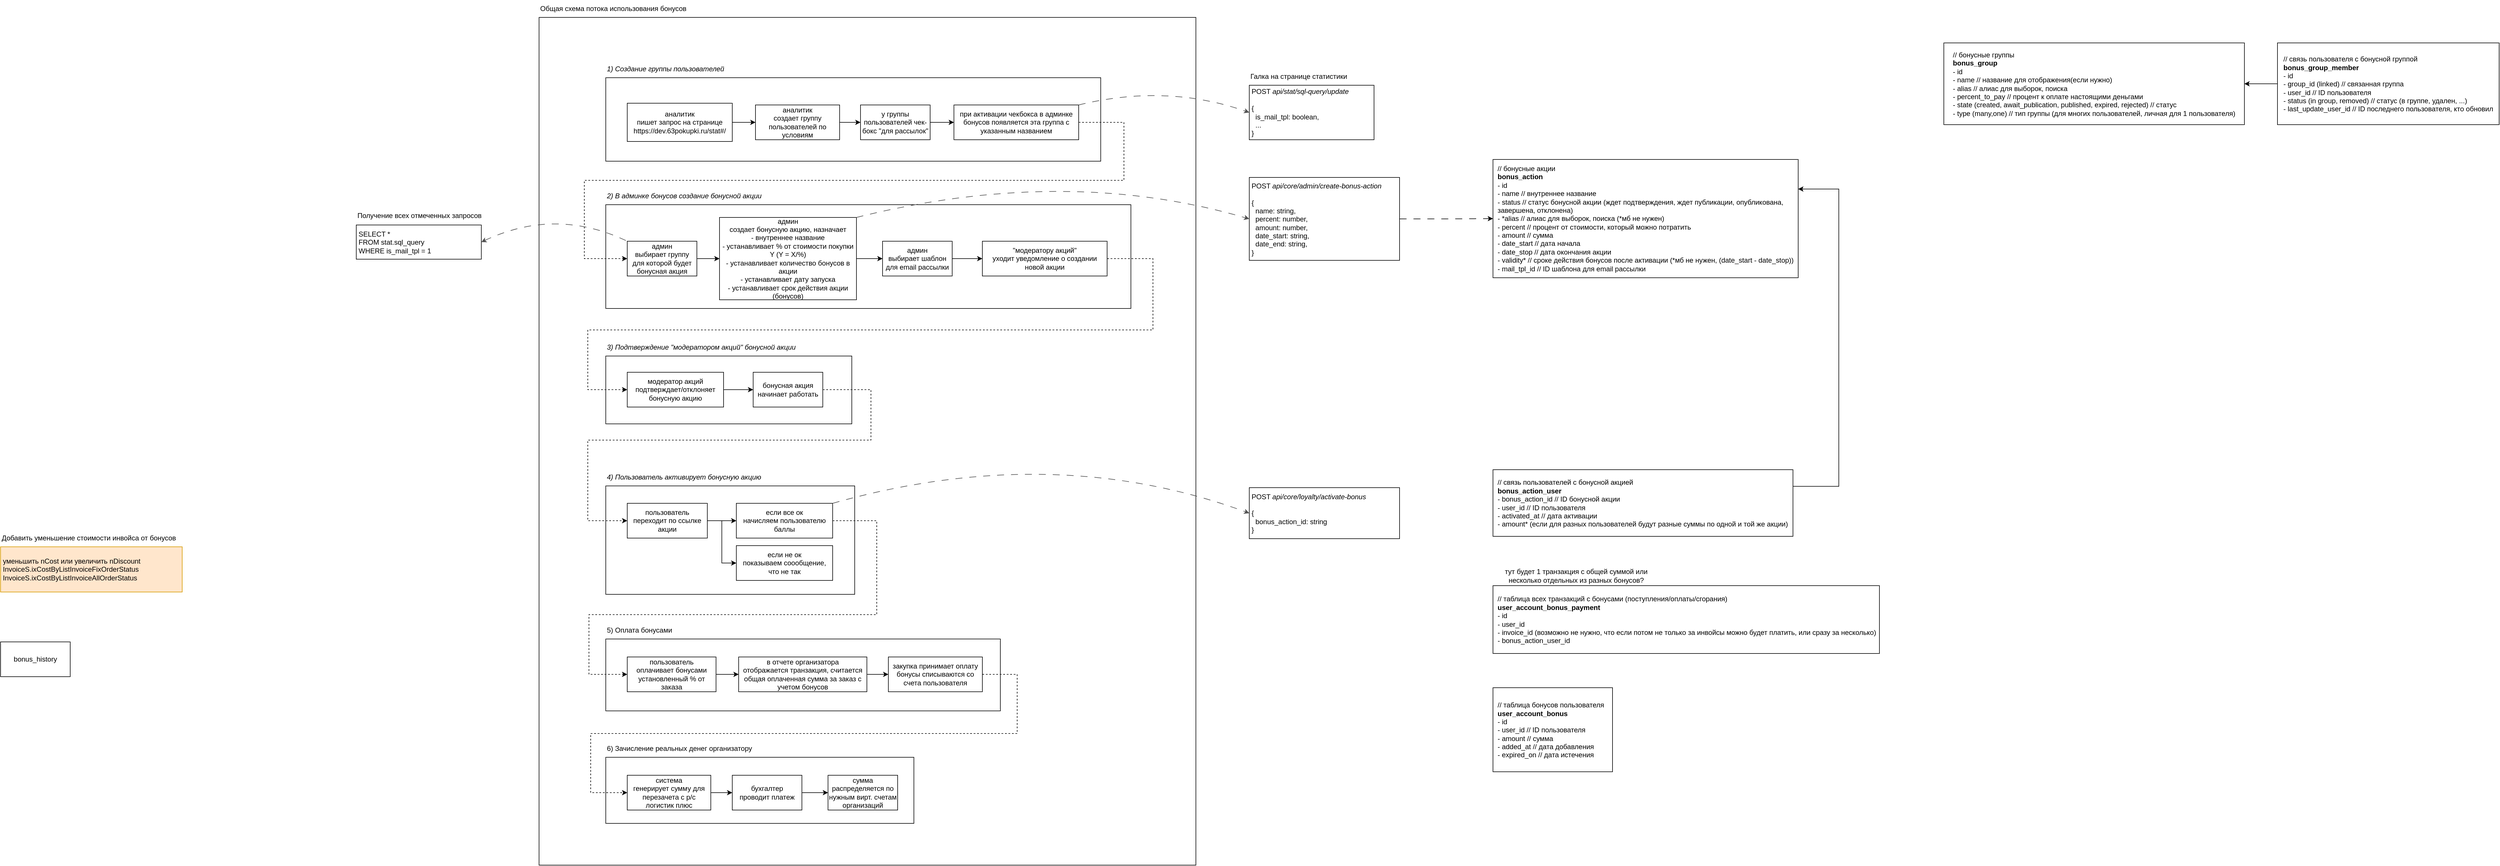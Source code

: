 <mxfile version="22.1.1" type="github">
  <diagram name="Страница — 1" id="X_pbbqrgJV0iN55l-i-a">
    <mxGraphModel dx="2847" dy="1083" grid="0" gridSize="10" guides="1" tooltips="1" connect="1" arrows="1" fold="1" page="0" pageScale="1" pageWidth="827" pageHeight="1169" math="0" shadow="0">
      <root>
        <mxCell id="0" />
        <mxCell id="1" parent="0" />
        <mxCell id="SRhxIpcrjBoFyI4u7-Of-20" value="" style="rounded=0;whiteSpace=wrap;html=1;" parent="1" vertex="1">
          <mxGeometry x="-424" y="-220" width="1132" height="1462" as="geometry" />
        </mxCell>
        <mxCell id="xc6Mat9f2Ct-LNurmztS-1" value="&lt;div style=&quot;text-align: left;&quot;&gt;&lt;span style=&quot;background-color: initial;&quot;&gt;// бонусные группы&lt;br&gt;&lt;b&gt;bonus_group&lt;/b&gt;&lt;/span&gt;&lt;/div&gt;&lt;div style=&quot;text-align: left;&quot;&gt;&lt;span style=&quot;background-color: initial;&quot;&gt;- id&lt;/span&gt;&lt;/div&gt;&lt;div style=&quot;text-align: left;&quot;&gt;- name // название для отображения(если нужно)&lt;br&gt;- alias // алиас для выборок, поиска&lt;br&gt;- percent_to_pay // процент к оплате настоящими деньгами&lt;br&gt;- state (created, await_&lt;span style=&quot;background-color: initial;&quot;&gt;publication,&amp;nbsp;&lt;/span&gt;&lt;span style=&quot;background-color: initial;&quot;&gt;published, expired, rejected&lt;/span&gt;&lt;span style=&quot;background-color: initial;&quot;&gt;) // статус&lt;/span&gt;&lt;/div&gt;&lt;div style=&quot;text-align: left;&quot;&gt;&lt;span style=&quot;background-color: initial;&quot;&gt;- type (many,one) // тип группы (для многих пользователей, личная для 1 пользователя)&lt;br&gt;&lt;/span&gt;&lt;/div&gt;" style="rounded=0;whiteSpace=wrap;html=1;" parent="1" vertex="1">
          <mxGeometry x="1997" y="-176" width="518" height="141" as="geometry" />
        </mxCell>
        <mxCell id="xc6Mat9f2Ct-LNurmztS-4" style="edgeStyle=orthogonalEdgeStyle;rounded=0;orthogonalLoop=1;jettySize=auto;html=1;exitX=0;exitY=0.5;exitDx=0;exitDy=0;entryX=1;entryY=0.5;entryDx=0;entryDy=0;" parent="1" source="xc6Mat9f2Ct-LNurmztS-3" target="xc6Mat9f2Ct-LNurmztS-1" edge="1">
          <mxGeometry relative="1" as="geometry" />
        </mxCell>
        <mxCell id="xc6Mat9f2Ct-LNurmztS-3" value="&lt;div style=&quot;text-align: left;&quot;&gt;// связь пользователя с бонусной группой&lt;br&gt;&lt;b&gt;bonus_group_member&lt;/b&gt;&lt;/div&gt;&lt;div style=&quot;text-align: left;&quot;&gt;- id&lt;/div&gt;&lt;div style=&quot;text-align: left;&quot;&gt;- group_id (linked) // связанная группа&lt;br&gt;- user_id // ID пользователя&lt;br&gt;- status (in group, removed) // статус (в группе, удален, ...)&lt;br&gt;- last_update_user_id // ID последнего пользователя, кто обновил&lt;/div&gt;" style="rounded=0;whiteSpace=wrap;html=1;" parent="1" vertex="1">
          <mxGeometry x="2572" y="-176" width="382" height="141" as="geometry" />
        </mxCell>
        <mxCell id="xc6Mat9f2Ct-LNurmztS-6" value="&lt;div style=&quot;&quot;&gt;// таблица бонусов пользователя&lt;br&gt;&lt;b&gt;user_account_bonus&lt;/b&gt;&lt;/div&gt;&lt;div style=&quot;&quot;&gt;- id&lt;/div&gt;&lt;div style=&quot;&quot;&gt;- user_id // ID пользователя&lt;br&gt;- amount // сумма&lt;br&gt;- added_at // дата добавления&lt;br&gt;- expired_on // дата истечения&lt;/div&gt;" style="rounded=0;whiteSpace=wrap;html=1;align=left;spacingLeft=6;" parent="1" vertex="1">
          <mxGeometry x="1220" y="936" width="206" height="145" as="geometry" />
        </mxCell>
        <mxCell id="xc6Mat9f2Ct-LNurmztS-7" value="bonus_history" style="rounded=0;whiteSpace=wrap;html=1;" parent="1" vertex="1">
          <mxGeometry x="-1352" y="857" width="120" height="60" as="geometry" />
        </mxCell>
        <mxCell id="KoCSp43wU_QVSIyziLk_-1" value="" style="rounded=0;whiteSpace=wrap;html=1;" parent="1" vertex="1">
          <mxGeometry x="-309" y="-116" width="853" height="144" as="geometry" />
        </mxCell>
        <mxCell id="KoCSp43wU_QVSIyziLk_-2" value="1) Создание группы пользователей" style="text;html=1;strokeColor=none;fillColor=none;align=left;verticalAlign=middle;whiteSpace=wrap;rounded=0;fontStyle=2" parent="1" vertex="1">
          <mxGeometry x="-309" y="-146" width="223" height="30" as="geometry" />
        </mxCell>
        <mxCell id="KoCSp43wU_QVSIyziLk_-5" style="edgeStyle=orthogonalEdgeStyle;rounded=0;orthogonalLoop=1;jettySize=auto;html=1;entryX=0;entryY=0.5;entryDx=0;entryDy=0;" parent="1" source="KoCSp43wU_QVSIyziLk_-3" target="KoCSp43wU_QVSIyziLk_-4" edge="1">
          <mxGeometry relative="1" as="geometry" />
        </mxCell>
        <mxCell id="KoCSp43wU_QVSIyziLk_-3" value="аналитик&lt;br&gt;пишет запрос на странице&lt;br&gt;https://dev.63pokupki.ru/stat#/&lt;br&gt;" style="rounded=0;whiteSpace=wrap;html=1;" parent="1" vertex="1">
          <mxGeometry x="-272" y="-72" width="181" height="66" as="geometry" />
        </mxCell>
        <mxCell id="KoCSp43wU_QVSIyziLk_-7" style="edgeStyle=orthogonalEdgeStyle;rounded=0;orthogonalLoop=1;jettySize=auto;html=1;exitX=1;exitY=0.5;exitDx=0;exitDy=0;entryX=0;entryY=0.5;entryDx=0;entryDy=0;" parent="1" source="KoCSp43wU_QVSIyziLk_-4" target="KoCSp43wU_QVSIyziLk_-6" edge="1">
          <mxGeometry relative="1" as="geometry" />
        </mxCell>
        <mxCell id="KoCSp43wU_QVSIyziLk_-4" value="аналитик&lt;br&gt;создает группу пользователей по условиям" style="rounded=0;whiteSpace=wrap;html=1;" parent="1" vertex="1">
          <mxGeometry x="-51" y="-69" width="145" height="60" as="geometry" />
        </mxCell>
        <mxCell id="KoCSp43wU_QVSIyziLk_-9" style="edgeStyle=orthogonalEdgeStyle;rounded=0;orthogonalLoop=1;jettySize=auto;html=1;entryX=0;entryY=0.5;entryDx=0;entryDy=0;" parent="1" source="KoCSp43wU_QVSIyziLk_-6" target="KoCSp43wU_QVSIyziLk_-8" edge="1">
          <mxGeometry relative="1" as="geometry" />
        </mxCell>
        <mxCell id="KoCSp43wU_QVSIyziLk_-6" value="у группы пользователей чек-бокс &quot;для рассылок&quot;" style="rounded=0;whiteSpace=wrap;html=1;" parent="1" vertex="1">
          <mxGeometry x="130" y="-69" width="120" height="60" as="geometry" />
        </mxCell>
        <mxCell id="KoCSp43wU_QVSIyziLk_-8" value="при активации чекбокса в админке бонусов появляется эта группа с указанным названием" style="rounded=0;whiteSpace=wrap;html=1;" parent="1" vertex="1">
          <mxGeometry x="291" y="-69" width="215" height="60" as="geometry" />
        </mxCell>
        <mxCell id="KoCSp43wU_QVSIyziLk_-10" value="" style="rounded=0;whiteSpace=wrap;html=1;" parent="1" vertex="1">
          <mxGeometry x="-309" y="103" width="905" height="179" as="geometry" />
        </mxCell>
        <mxCell id="KoCSp43wU_QVSIyziLk_-11" value="2) В админке бонусов создание бонусной акции" style="text;html=1;strokeColor=none;fillColor=none;align=left;verticalAlign=middle;whiteSpace=wrap;rounded=0;fontStyle=2" parent="1" vertex="1">
          <mxGeometry x="-309" y="73" width="286" height="30" as="geometry" />
        </mxCell>
        <mxCell id="KoCSp43wU_QVSIyziLk_-16" style="edgeStyle=orthogonalEdgeStyle;rounded=0;orthogonalLoop=1;jettySize=auto;html=1;entryX=0;entryY=0.5;entryDx=0;entryDy=0;" parent="1" source="KoCSp43wU_QVSIyziLk_-13" target="KoCSp43wU_QVSIyziLk_-15" edge="1">
          <mxGeometry relative="1" as="geometry" />
        </mxCell>
        <mxCell id="KoCSp43wU_QVSIyziLk_-13" value="админ&lt;br&gt;выбирает группу&lt;br&gt;для которой будет бонусная акция" style="rounded=0;whiteSpace=wrap;html=1;" parent="1" vertex="1">
          <mxGeometry x="-272" y="166" width="120" height="60" as="geometry" />
        </mxCell>
        <mxCell id="KoCSp43wU_QVSIyziLk_-14" style="edgeStyle=orthogonalEdgeStyle;rounded=0;orthogonalLoop=1;jettySize=auto;html=1;exitX=1;exitY=0.5;exitDx=0;exitDy=0;entryX=0;entryY=0.5;entryDx=0;entryDy=0;dashed=1;" parent="1" source="KoCSp43wU_QVSIyziLk_-8" target="KoCSp43wU_QVSIyziLk_-13" edge="1">
          <mxGeometry relative="1" as="geometry">
            <Array as="points">
              <mxPoint x="584" y="-39" />
              <mxPoint x="584" y="61" />
              <mxPoint x="-346" y="61" />
              <mxPoint x="-346" y="196" />
            </Array>
          </mxGeometry>
        </mxCell>
        <mxCell id="KoCSp43wU_QVSIyziLk_-25" style="edgeStyle=orthogonalEdgeStyle;rounded=0;orthogonalLoop=1;jettySize=auto;html=1;exitX=1;exitY=0.5;exitDx=0;exitDy=0;entryX=0;entryY=0.5;entryDx=0;entryDy=0;" parent="1" source="KoCSp43wU_QVSIyziLk_-15" target="KoCSp43wU_QVSIyziLk_-24" edge="1">
          <mxGeometry relative="1" as="geometry" />
        </mxCell>
        <mxCell id="KoCSp43wU_QVSIyziLk_-15" value="админ&lt;br&gt;создает бонусную акцию, назначает&lt;br&gt;- внутреннее название&lt;br&gt;- устанавливает % от стоимости покупки Y (Y = X/%)&lt;br&gt;- устанавливает количество бонусов в акции&lt;br&gt;- устанавливает дату запуска&lt;br&gt;- устанавливает срок действия акции (бонусов)" style="rounded=0;whiteSpace=wrap;html=1;" parent="1" vertex="1">
          <mxGeometry x="-113" y="125" width="236" height="142" as="geometry" />
        </mxCell>
        <mxCell id="KoCSp43wU_QVSIyziLk_-17" value="" style="rounded=0;whiteSpace=wrap;html=1;" parent="1" vertex="1">
          <mxGeometry x="-309" y="364" width="424" height="117" as="geometry" />
        </mxCell>
        <mxCell id="KoCSp43wU_QVSIyziLk_-19" value="&lt;i&gt;3) Подтверждение &quot;модератором акций&quot; бонусной акции&lt;/i&gt;" style="text;html=1;strokeColor=none;fillColor=none;align=left;verticalAlign=middle;whiteSpace=wrap;rounded=0;" parent="1" vertex="1">
          <mxGeometry x="-309" y="334" width="341" height="30" as="geometry" />
        </mxCell>
        <mxCell id="KoCSp43wU_QVSIyziLk_-28" style="edgeStyle=orthogonalEdgeStyle;rounded=0;orthogonalLoop=1;jettySize=auto;html=1;exitX=1;exitY=0.5;exitDx=0;exitDy=0;entryX=0;entryY=0.5;entryDx=0;entryDy=0;" parent="1" source="KoCSp43wU_QVSIyziLk_-20" target="KoCSp43wU_QVSIyziLk_-27" edge="1">
          <mxGeometry relative="1" as="geometry" />
        </mxCell>
        <mxCell id="KoCSp43wU_QVSIyziLk_-20" value="модератор акций&lt;br&gt;подтверждает/отклоняет бонусную акцию" style="rounded=0;whiteSpace=wrap;html=1;" parent="1" vertex="1">
          <mxGeometry x="-272" y="392" width="166" height="60" as="geometry" />
        </mxCell>
        <mxCell id="KoCSp43wU_QVSIyziLk_-21" style="edgeStyle=orthogonalEdgeStyle;rounded=0;orthogonalLoop=1;jettySize=auto;html=1;entryX=0;entryY=0.5;entryDx=0;entryDy=0;dashed=1;exitX=1;exitY=0.5;exitDx=0;exitDy=0;" parent="1" source="KoCSp43wU_QVSIyziLk_-22" target="KoCSp43wU_QVSIyziLk_-20" edge="1">
          <mxGeometry relative="1" as="geometry">
            <mxPoint x="612" y="281" as="sourcePoint" />
            <Array as="points">
              <mxPoint x="634" y="196" />
              <mxPoint x="634" y="319" />
              <mxPoint x="-340" y="319" />
              <mxPoint x="-340" y="422" />
            </Array>
          </mxGeometry>
        </mxCell>
        <mxCell id="KoCSp43wU_QVSIyziLk_-22" value="&quot;модератору акций&quot;&lt;br&gt;уходит уведомление о создании новой акции" style="rounded=0;whiteSpace=wrap;html=1;" parent="1" vertex="1">
          <mxGeometry x="340" y="166" width="215" height="60" as="geometry" />
        </mxCell>
        <mxCell id="KoCSp43wU_QVSIyziLk_-26" style="edgeStyle=orthogonalEdgeStyle;rounded=0;orthogonalLoop=1;jettySize=auto;html=1;exitX=1;exitY=0.5;exitDx=0;exitDy=0;entryX=0;entryY=0.5;entryDx=0;entryDy=0;" parent="1" source="KoCSp43wU_QVSIyziLk_-24" target="KoCSp43wU_QVSIyziLk_-22" edge="1">
          <mxGeometry relative="1" as="geometry" />
        </mxCell>
        <mxCell id="KoCSp43wU_QVSIyziLk_-24" value="админ&lt;br&gt;выбирает шаблон для email рассылки" style="rounded=0;whiteSpace=wrap;html=1;" parent="1" vertex="1">
          <mxGeometry x="168" y="166" width="120" height="60" as="geometry" />
        </mxCell>
        <mxCell id="KoCSp43wU_QVSIyziLk_-27" value="бонусная акция начинает работать" style="rounded=0;whiteSpace=wrap;html=1;" parent="1" vertex="1">
          <mxGeometry x="-55" y="392" width="120" height="60" as="geometry" />
        </mxCell>
        <mxCell id="KoCSp43wU_QVSIyziLk_-29" value="" style="rounded=0;whiteSpace=wrap;html=1;" parent="1" vertex="1">
          <mxGeometry x="-309" y="588" width="429" height="187" as="geometry" />
        </mxCell>
        <mxCell id="KoCSp43wU_QVSIyziLk_-30" value="&lt;i&gt;4) Пользователь активирует бонусную акцию&lt;/i&gt;" style="text;html=1;strokeColor=none;fillColor=none;align=left;verticalAlign=middle;whiteSpace=wrap;rounded=0;" parent="1" vertex="1">
          <mxGeometry x="-309" y="558" width="276" height="30" as="geometry" />
        </mxCell>
        <mxCell id="KoCSp43wU_QVSIyziLk_-34" style="edgeStyle=orthogonalEdgeStyle;rounded=0;orthogonalLoop=1;jettySize=auto;html=1;exitX=1;exitY=0.5;exitDx=0;exitDy=0;entryX=0;entryY=0.5;entryDx=0;entryDy=0;" parent="1" source="KoCSp43wU_QVSIyziLk_-31" target="KoCSp43wU_QVSIyziLk_-33" edge="1">
          <mxGeometry relative="1" as="geometry" />
        </mxCell>
        <mxCell id="SRhxIpcrjBoFyI4u7-Of-2" style="edgeStyle=orthogonalEdgeStyle;rounded=0;orthogonalLoop=1;jettySize=auto;html=1;entryX=0;entryY=0.5;entryDx=0;entryDy=0;" parent="1" source="KoCSp43wU_QVSIyziLk_-31" target="SRhxIpcrjBoFyI4u7-Of-1" edge="1">
          <mxGeometry relative="1" as="geometry" />
        </mxCell>
        <mxCell id="KoCSp43wU_QVSIyziLk_-31" value="пользователь&lt;br&gt;переходит по ссылке акции" style="rounded=0;whiteSpace=wrap;html=1;" parent="1" vertex="1">
          <mxGeometry x="-272" y="618" width="138" height="60" as="geometry" />
        </mxCell>
        <mxCell id="KoCSp43wU_QVSIyziLk_-32" style="edgeStyle=orthogonalEdgeStyle;rounded=0;orthogonalLoop=1;jettySize=auto;html=1;entryX=0;entryY=0.5;entryDx=0;entryDy=0;dashed=1;" parent="1" source="KoCSp43wU_QVSIyziLk_-27" target="KoCSp43wU_QVSIyziLk_-31" edge="1">
          <mxGeometry relative="1" as="geometry">
            <Array as="points">
              <mxPoint x="148" y="422" />
              <mxPoint x="148" y="509" />
              <mxPoint x="-340" y="509" />
              <mxPoint x="-340" y="648" />
            </Array>
          </mxGeometry>
        </mxCell>
        <mxCell id="KoCSp43wU_QVSIyziLk_-33" value="если все ок&lt;br&gt;начисляем пользователю баллы" style="rounded=0;whiteSpace=wrap;html=1;" parent="1" vertex="1">
          <mxGeometry x="-84" y="618" width="166" height="60" as="geometry" />
        </mxCell>
        <mxCell id="SRhxIpcrjBoFyI4u7-Of-1" value="если не ок&lt;br&gt;показываем соообщение, что не так" style="rounded=0;whiteSpace=wrap;html=1;" parent="1" vertex="1">
          <mxGeometry x="-84" y="691" width="166" height="60" as="geometry" />
        </mxCell>
        <mxCell id="SRhxIpcrjBoFyI4u7-Of-3" value="" style="rounded=0;whiteSpace=wrap;html=1;" parent="1" vertex="1">
          <mxGeometry x="-309" y="852" width="680" height="124" as="geometry" />
        </mxCell>
        <mxCell id="SRhxIpcrjBoFyI4u7-Of-4" value="5) Оплата бонусами" style="text;html=1;strokeColor=none;fillColor=none;align=left;verticalAlign=middle;whiteSpace=wrap;rounded=0;" parent="1" vertex="1">
          <mxGeometry x="-309" y="822" width="229" height="30" as="geometry" />
        </mxCell>
        <mxCell id="SRhxIpcrjBoFyI4u7-Of-11" style="edgeStyle=orthogonalEdgeStyle;rounded=0;orthogonalLoop=1;jettySize=auto;html=1;entryX=0;entryY=0.5;entryDx=0;entryDy=0;" parent="1" source="SRhxIpcrjBoFyI4u7-Of-6" target="SRhxIpcrjBoFyI4u7-Of-10" edge="1">
          <mxGeometry relative="1" as="geometry" />
        </mxCell>
        <mxCell id="SRhxIpcrjBoFyI4u7-Of-6" value="пользователь&lt;br&gt;оплачивает бонусами установленный % от заказа" style="rounded=0;whiteSpace=wrap;html=1;" parent="1" vertex="1">
          <mxGeometry x="-272" y="883" width="153" height="60" as="geometry" />
        </mxCell>
        <mxCell id="SRhxIpcrjBoFyI4u7-Of-7" style="edgeStyle=orthogonalEdgeStyle;rounded=0;orthogonalLoop=1;jettySize=auto;html=1;entryX=0;entryY=0.5;entryDx=0;entryDy=0;dashed=1;" parent="1" source="KoCSp43wU_QVSIyziLk_-33" target="SRhxIpcrjBoFyI4u7-Of-6" edge="1">
          <mxGeometry relative="1" as="geometry">
            <Array as="points">
              <mxPoint x="158" y="648" />
              <mxPoint x="158" y="810" />
              <mxPoint x="-338" y="810" />
              <mxPoint x="-338" y="913" />
            </Array>
          </mxGeometry>
        </mxCell>
        <mxCell id="SRhxIpcrjBoFyI4u7-Of-8" value="" style="rounded=0;whiteSpace=wrap;html=1;" parent="1" vertex="1">
          <mxGeometry x="-309" y="1056" width="531" height="114" as="geometry" />
        </mxCell>
        <mxCell id="SRhxIpcrjBoFyI4u7-Of-9" value="6) Зачисление реальных денег организатору" style="text;html=1;strokeColor=none;fillColor=none;align=left;verticalAlign=middle;whiteSpace=wrap;rounded=0;" parent="1" vertex="1">
          <mxGeometry x="-309" y="1026" width="264" height="30" as="geometry" />
        </mxCell>
        <mxCell id="SRhxIpcrjBoFyI4u7-Of-13" style="edgeStyle=orthogonalEdgeStyle;rounded=0;orthogonalLoop=1;jettySize=auto;html=1;exitX=1;exitY=0.5;exitDx=0;exitDy=0;entryX=0;entryY=0.5;entryDx=0;entryDy=0;" parent="1" source="SRhxIpcrjBoFyI4u7-Of-10" target="SRhxIpcrjBoFyI4u7-Of-12" edge="1">
          <mxGeometry relative="1" as="geometry" />
        </mxCell>
        <mxCell id="SRhxIpcrjBoFyI4u7-Of-10" value="в отчете организатора&lt;br&gt;отображается транзакция, считается общая оплаченная сумма за заказ с учетом бонусов" style="rounded=0;whiteSpace=wrap;html=1;" parent="1" vertex="1">
          <mxGeometry x="-80" y="883" width="221" height="60" as="geometry" />
        </mxCell>
        <mxCell id="SRhxIpcrjBoFyI4u7-Of-15" style="edgeStyle=orthogonalEdgeStyle;rounded=0;orthogonalLoop=1;jettySize=auto;html=1;exitX=1;exitY=0.5;exitDx=0;exitDy=0;entryX=0;entryY=0.5;entryDx=0;entryDy=0;dashed=1;" parent="1" source="SRhxIpcrjBoFyI4u7-Of-12" target="SRhxIpcrjBoFyI4u7-Of-14" edge="1">
          <mxGeometry relative="1" as="geometry">
            <Array as="points">
              <mxPoint x="400" y="913" />
              <mxPoint x="400" y="1015" />
              <mxPoint x="-335" y="1015" />
              <mxPoint x="-335" y="1117" />
            </Array>
          </mxGeometry>
        </mxCell>
        <mxCell id="SRhxIpcrjBoFyI4u7-Of-12" value="закупка принимает оплату&lt;br&gt;бонусы списываются со счета пользователя" style="rounded=0;whiteSpace=wrap;html=1;" parent="1" vertex="1">
          <mxGeometry x="178" y="883" width="162" height="60" as="geometry" />
        </mxCell>
        <mxCell id="SRhxIpcrjBoFyI4u7-Of-17" style="edgeStyle=orthogonalEdgeStyle;rounded=0;orthogonalLoop=1;jettySize=auto;html=1;entryX=0;entryY=0.5;entryDx=0;entryDy=0;" parent="1" source="SRhxIpcrjBoFyI4u7-Of-14" target="SRhxIpcrjBoFyI4u7-Of-16" edge="1">
          <mxGeometry relative="1" as="geometry" />
        </mxCell>
        <mxCell id="SRhxIpcrjBoFyI4u7-Of-14" value="система&lt;br&gt;генерирует сумму для перезачета с р/с логистик плюс" style="rounded=0;whiteSpace=wrap;html=1;" parent="1" vertex="1">
          <mxGeometry x="-272" y="1087" width="144" height="60" as="geometry" />
        </mxCell>
        <mxCell id="SRhxIpcrjBoFyI4u7-Of-19" style="edgeStyle=orthogonalEdgeStyle;rounded=0;orthogonalLoop=1;jettySize=auto;html=1;exitX=1;exitY=0.5;exitDx=0;exitDy=0;entryX=0;entryY=0.5;entryDx=0;entryDy=0;" parent="1" source="SRhxIpcrjBoFyI4u7-Of-16" target="SRhxIpcrjBoFyI4u7-Of-18" edge="1">
          <mxGeometry relative="1" as="geometry" />
        </mxCell>
        <mxCell id="SRhxIpcrjBoFyI4u7-Of-16" value="бухгалтер&lt;br&gt;проводит платеж" style="rounded=0;whiteSpace=wrap;html=1;" parent="1" vertex="1">
          <mxGeometry x="-91" y="1087" width="120" height="60" as="geometry" />
        </mxCell>
        <mxCell id="SRhxIpcrjBoFyI4u7-Of-18" value="сумма распределяется по нужным вирт. счетам организаций" style="rounded=0;whiteSpace=wrap;html=1;" parent="1" vertex="1">
          <mxGeometry x="74" y="1087" width="120" height="60" as="geometry" />
        </mxCell>
        <mxCell id="SRhxIpcrjBoFyI4u7-Of-22" value="Общая схема потока использования бонусов" style="text;html=1;strokeColor=none;fillColor=none;align=left;verticalAlign=middle;whiteSpace=wrap;rounded=0;" parent="1" vertex="1">
          <mxGeometry x="-424" y="-250" width="286" height="30" as="geometry" />
        </mxCell>
        <mxCell id="SRhxIpcrjBoFyI4u7-Of-26" value="&lt;span style=&quot;color: rgb(0, 0, 0); font-family: Helvetica; font-size: 12px; font-style: normal; font-variant-ligatures: normal; font-variant-caps: normal; font-weight: 400; letter-spacing: normal; orphans: 2; text-indent: 0px; text-transform: none; widows: 2; word-spacing: 0px; -webkit-text-stroke-width: 0px; background-color: rgb(255, 255, 255); text-decoration-thickness: initial; text-decoration-style: initial; text-decoration-color: initial; float: none; display: inline !important;&quot;&gt;POST&lt;span&gt;&amp;nbsp;&lt;/span&gt;&lt;/span&gt;&lt;i style=&quot;border-color: var(--border-color); color: rgb(0, 0, 0); font-family: Helvetica; font-size: 12px; font-variant-ligatures: normal; font-variant-caps: normal; font-weight: 400; letter-spacing: normal; orphans: 2; text-indent: 0px; text-transform: none; widows: 2; word-spacing: 0px; -webkit-text-stroke-width: 0px; background-color: rgb(255, 255, 255); text-decoration-thickness: initial; text-decoration-style: initial; text-decoration-color: initial;&quot;&gt;api/stat/sql-query/update&lt;/i&gt;&lt;span style=&quot;color: rgb(0, 0, 0); font-family: Helvetica; font-size: 12px; font-style: normal; font-variant-ligatures: normal; font-variant-caps: normal; font-weight: 400; letter-spacing: normal; orphans: 2; text-indent: 0px; text-transform: none; widows: 2; word-spacing: 0px; -webkit-text-stroke-width: 0px; background-color: rgb(255, 255, 255); text-decoration-thickness: initial; text-decoration-style: initial; text-decoration-color: initial; float: none; display: inline !important;&quot;&gt;&amp;nbsp;&lt;/span&gt;&lt;br style=&quot;border-color: var(--border-color); color: rgb(0, 0, 0); font-family: Helvetica; font-size: 12px; font-style: normal; font-variant-ligatures: normal; font-variant-caps: normal; font-weight: 400; letter-spacing: normal; orphans: 2; text-indent: 0px; text-transform: none; widows: 2; word-spacing: 0px; -webkit-text-stroke-width: 0px; background-color: rgb(255, 255, 255); text-decoration-thickness: initial; text-decoration-style: initial; text-decoration-color: initial;&quot;&gt;&lt;br style=&quot;border-color: var(--border-color); color: rgb(0, 0, 0); font-family: Helvetica; font-size: 12px; font-style: normal; font-variant-ligatures: normal; font-variant-caps: normal; font-weight: 400; letter-spacing: normal; orphans: 2; text-indent: 0px; text-transform: none; widows: 2; word-spacing: 0px; -webkit-text-stroke-width: 0px; background-color: rgb(255, 255, 255); text-decoration-thickness: initial; text-decoration-style: initial; text-decoration-color: initial;&quot;&gt;&lt;span style=&quot;color: rgb(0, 0, 0); font-family: Helvetica; font-size: 12px; font-style: normal; font-variant-ligatures: normal; font-variant-caps: normal; font-weight: 400; letter-spacing: normal; orphans: 2; text-indent: 0px; text-transform: none; widows: 2; word-spacing: 0px; -webkit-text-stroke-width: 0px; background-color: rgb(255, 255, 255); text-decoration-thickness: initial; text-decoration-style: initial; text-decoration-color: initial; float: none; display: inline !important;&quot;&gt;{&lt;/span&gt;&lt;br style=&quot;border-color: var(--border-color); color: rgb(0, 0, 0); font-family: Helvetica; font-size: 12px; font-style: normal; font-variant-ligatures: normal; font-variant-caps: normal; font-weight: 400; letter-spacing: normal; orphans: 2; text-indent: 0px; text-transform: none; widows: 2; word-spacing: 0px; -webkit-text-stroke-width: 0px; background-color: rgb(255, 255, 255); text-decoration-thickness: initial; text-decoration-style: initial; text-decoration-color: initial;&quot;&gt;&lt;span style=&quot;color: rgb(0, 0, 0); font-family: Helvetica; font-size: 12px; font-style: normal; font-variant-ligatures: normal; font-variant-caps: normal; font-weight: 400; letter-spacing: normal; orphans: 2; text-indent: 0px; text-transform: none; widows: 2; word-spacing: 0px; -webkit-text-stroke-width: 0px; background-color: rgb(255, 255, 255); text-decoration-thickness: initial; text-decoration-style: initial; text-decoration-color: initial; float: none; display: inline !important;&quot;&gt;&amp;nbsp; is_mail_tpl: boolean,&lt;/span&gt;&lt;br style=&quot;border-color: var(--border-color); color: rgb(0, 0, 0); font-family: Helvetica; font-size: 12px; font-style: normal; font-variant-ligatures: normal; font-variant-caps: normal; font-weight: 400; letter-spacing: normal; orphans: 2; text-indent: 0px; text-transform: none; widows: 2; word-spacing: 0px; -webkit-text-stroke-width: 0px; background-color: rgb(255, 255, 255); text-decoration-thickness: initial; text-decoration-style: initial; text-decoration-color: initial;&quot;&gt;&lt;span style=&quot;color: rgb(0, 0, 0); font-family: Helvetica; font-size: 12px; font-style: normal; font-variant-ligatures: normal; font-variant-caps: normal; font-weight: 400; letter-spacing: normal; orphans: 2; text-indent: 0px; text-transform: none; widows: 2; word-spacing: 0px; -webkit-text-stroke-width: 0px; background-color: rgb(255, 255, 255); text-decoration-thickness: initial; text-decoration-style: initial; text-decoration-color: initial; float: none; display: inline !important;&quot;&gt;&amp;nbsp; ...&lt;/span&gt;&lt;br style=&quot;border-color: var(--border-color); color: rgb(0, 0, 0); font-family: Helvetica; font-size: 12px; font-style: normal; font-variant-ligatures: normal; font-variant-caps: normal; font-weight: 400; letter-spacing: normal; orphans: 2; text-indent: 0px; text-transform: none; widows: 2; word-spacing: 0px; -webkit-text-stroke-width: 0px; background-color: rgb(255, 255, 255); text-decoration-thickness: initial; text-decoration-style: initial; text-decoration-color: initial;&quot;&gt;&lt;span style=&quot;color: rgb(0, 0, 0); font-family: Helvetica; font-size: 12px; font-style: normal; font-variant-ligatures: normal; font-variant-caps: normal; font-weight: 400; letter-spacing: normal; orphans: 2; text-indent: 0px; text-transform: none; widows: 2; word-spacing: 0px; -webkit-text-stroke-width: 0px; background-color: rgb(255, 255, 255); text-decoration-thickness: initial; text-decoration-style: initial; text-decoration-color: initial; float: none; display: inline !important;&quot;&gt;}&lt;/span&gt;" style="rounded=0;whiteSpace=wrap;html=1;align=left;spacingLeft=2;" parent="1" vertex="1">
          <mxGeometry x="800" y="-103" width="215" height="94" as="geometry" />
        </mxCell>
        <mxCell id="SRhxIpcrjBoFyI4u7-Of-27" value="Галка на странице статистики" style="text;html=1;strokeColor=none;fillColor=none;align=left;verticalAlign=middle;whiteSpace=wrap;rounded=0;" parent="1" vertex="1">
          <mxGeometry x="800" y="-133" width="185" height="30" as="geometry" />
        </mxCell>
        <mxCell id="SRhxIpcrjBoFyI4u7-Of-28" value="SELECT *&lt;br&gt;FROM stat.sql_query&lt;br&gt;WHERE is_mail_tpl = 1" style="rounded=0;whiteSpace=wrap;html=1;align=left;spacingLeft=2;" parent="1" vertex="1">
          <mxGeometry x="-739" y="138" width="215.5" height="59" as="geometry" />
        </mxCell>
        <mxCell id="SRhxIpcrjBoFyI4u7-Of-30" value="Получение всех отмеченных запросов" style="text;html=1;strokeColor=none;fillColor=none;align=left;verticalAlign=middle;whiteSpace=wrap;rounded=0;" parent="1" vertex="1">
          <mxGeometry x="-739" y="107" width="232.5" height="30" as="geometry" />
        </mxCell>
        <mxCell id="SRhxIpcrjBoFyI4u7-Of-32" value="" style="curved=1;endArrow=none;html=1;rounded=0;exitX=1;exitY=0.5;exitDx=0;exitDy=0;entryX=0;entryY=0;entryDx=0;entryDy=0;dashed=1;dashPattern=12 12;strokeWidth=1;startArrow=classic;startFill=1;endFill=0;strokeColor=#525252;" parent="1" source="SRhxIpcrjBoFyI4u7-Of-28" target="KoCSp43wU_QVSIyziLk_-13" edge="1">
          <mxGeometry width="50" height="50" relative="1" as="geometry">
            <mxPoint x="-388" y="174" as="sourcePoint" />
            <mxPoint x="-338" y="124" as="targetPoint" />
            <Array as="points">
              <mxPoint x="-395" y="107" />
            </Array>
          </mxGeometry>
        </mxCell>
        <mxCell id="SRhxIpcrjBoFyI4u7-Of-33" value="" style="curved=1;endArrow=classic;html=1;rounded=0;exitX=1;exitY=0;exitDx=0;exitDy=0;entryX=0;entryY=0.5;entryDx=0;entryDy=0;dashed=1;dashPattern=12 12;strokeWidth=1;startArrow=none;startFill=0;endFill=1;strokeColor=#525252;" parent="1" source="KoCSp43wU_QVSIyziLk_-8" target="SRhxIpcrjBoFyI4u7-Of-26" edge="1">
          <mxGeometry width="50" height="50" relative="1" as="geometry">
            <mxPoint x="544" y="-40" as="sourcePoint" />
            <mxPoint x="795" y="-42" as="targetPoint" />
            <Array as="points">
              <mxPoint x="657" y="-106" />
            </Array>
          </mxGeometry>
        </mxCell>
        <mxCell id="2sTFHwStN_Ppy0xsJh8--1" value="&lt;div style=&quot;&quot;&gt;&lt;span style=&quot;background-color: initial;&quot;&gt;уменьшить nCost или увеличить nDiscount&lt;br&gt;InvoiceS.ixCostByListInvoiceFixOrderStatus&lt;/span&gt;&lt;/div&gt;&lt;div style=&quot;&quot;&gt;&lt;span style=&quot;background-color: initial;&quot;&gt;InvoiceS.ixCostByListInvoiceAllOrderStatus&lt;/span&gt;&lt;/div&gt;" style="rounded=0;whiteSpace=wrap;html=1;align=left;spacingLeft=2;fillColor=#ffe6cc;strokeColor=#d79b00;" parent="1" vertex="1">
          <mxGeometry x="-1352" y="693" width="313" height="78" as="geometry" />
        </mxCell>
        <mxCell id="2sTFHwStN_Ppy0xsJh8--2" value="Добавить уменьшение стоимости инвойса от бонусов" style="text;html=1;strokeColor=none;fillColor=none;align=left;verticalAlign=middle;whiteSpace=wrap;rounded=0;" parent="1" vertex="1">
          <mxGeometry x="-1352" y="663" width="315" height="30" as="geometry" />
        </mxCell>
        <mxCell id="2sTFHwStN_Ppy0xsJh8--5" value="// бонусные акции&lt;br&gt;&lt;b&gt;bonus_action&lt;/b&gt;&lt;br&gt;- id&lt;br&gt;- name // внутреннее название&lt;br&gt;- status // статус бонусной акции (ждет подтверждения, ждет публикации, опубликована, завершена, отклонена)&lt;br&gt;- *alias // алиас для выборок, поиска (*мб не нужен)&lt;br&gt;- percent // процент от стоимости, который можно потратить&lt;br&gt;- amount // сумма&lt;br&gt;- date_start // дата начала&lt;br&gt;- date_stop // дата окончания акции&lt;br&gt;- validity* // сроке действия бонусов после активации (*мб не нужен, (date_start - date_stop))&lt;br&gt;- mail_tpl_id // ID шаблона для email рассылки" style="rounded=0;whiteSpace=wrap;html=1;align=left;spacingLeft=6;" parent="1" vertex="1">
          <mxGeometry x="1220" y="25" width="526" height="204" as="geometry" />
        </mxCell>
        <mxCell id="7KZYroZAJhQZ_11wdrX--4" style="edgeStyle=orthogonalEdgeStyle;rounded=0;orthogonalLoop=1;jettySize=auto;html=1;entryX=1;entryY=0.25;entryDx=0;entryDy=0;exitX=1;exitY=0.25;exitDx=0;exitDy=0;" parent="1" source="2sTFHwStN_Ppy0xsJh8--7" target="2sTFHwStN_Ppy0xsJh8--5" edge="1">
          <mxGeometry relative="1" as="geometry">
            <Array as="points">
              <mxPoint x="1816" y="589" />
              <mxPoint x="1816" y="76" />
            </Array>
          </mxGeometry>
        </mxCell>
        <mxCell id="2sTFHwStN_Ppy0xsJh8--7" value="// связь пользователей с бонусной акцией&lt;br&gt;&lt;b&gt;bonus_action_user&lt;/b&gt;&lt;br&gt;- bonus_action_id // ID бонусной акции&lt;br&gt;- user_id // ID пользователя&lt;br&gt;- activated_at // дата активации&lt;br&gt;- amount* (если для разных пользователей будут разные суммы по одной и той же акции)" style="rounded=0;whiteSpace=wrap;html=1;align=left;spacingLeft=6;" parent="1" vertex="1">
          <mxGeometry x="1220" y="560" width="517" height="115" as="geometry" />
        </mxCell>
        <mxCell id="7KZYroZAJhQZ_11wdrX--7" value="// таблица всех транзакций с бонусами (поступления/оплаты/сгорания)&lt;br&gt;&lt;b&gt;user_account_bonus_payment&lt;/b&gt;&lt;br&gt;- id&lt;br&gt;- user_id&lt;br&gt;- invoice_id (возможно не нужно, что если потом не только за инвойсы можно будет платить, или сразу за несколько)&lt;br&gt;- bonus_action_user_id" style="rounded=0;whiteSpace=wrap;html=1;align=left;spacingLeft=6;" parent="1" vertex="1">
          <mxGeometry x="1220" y="760" width="666" height="117" as="geometry" />
        </mxCell>
        <mxCell id="7KZYroZAJhQZ_11wdrX--9" value="тут будет 1 транзакция с общей суммой или несколько отдельных из разных бонусов?" style="text;html=1;strokeColor=none;fillColor=none;align=center;verticalAlign=middle;whiteSpace=wrap;rounded=0;" parent="1" vertex="1">
          <mxGeometry x="1220" y="723" width="287" height="39" as="geometry" />
        </mxCell>
        <mxCell id="vK75ueOWJMMfP0GUL7ji-6" style="edgeStyle=orthogonalEdgeStyle;rounded=0;orthogonalLoop=1;jettySize=auto;html=1;entryX=0;entryY=0.5;entryDx=0;entryDy=0;fontColor=#525252;dashed=1;dashPattern=12 12;" edge="1" parent="1" source="vK75ueOWJMMfP0GUL7ji-3" target="2sTFHwStN_Ppy0xsJh8--5">
          <mxGeometry relative="1" as="geometry" />
        </mxCell>
        <mxCell id="vK75ueOWJMMfP0GUL7ji-3" value="POST &lt;i&gt;api/core/admin/create-bonus-action&lt;/i&gt;&lt;br&gt;&lt;br&gt;{&lt;br&gt;&amp;nbsp; name: string,&lt;br&gt;&amp;nbsp; percent: number,&lt;br&gt;&amp;nbsp; amount: number,&lt;br&gt;&amp;nbsp; date_start: string,&lt;br&gt;&amp;nbsp; date_end: string,&lt;br&gt;}" style="rounded=0;whiteSpace=wrap;html=1;align=left;spacingLeft=2;" vertex="1" parent="1">
          <mxGeometry x="800" y="56" width="259" height="143" as="geometry" />
        </mxCell>
        <mxCell id="vK75ueOWJMMfP0GUL7ji-4" value="" style="curved=1;endArrow=classic;html=1;rounded=0;exitX=1;exitY=0;exitDx=0;exitDy=0;entryX=0;entryY=0.5;entryDx=0;entryDy=0;dashed=1;dashPattern=12 12;strokeWidth=1;startArrow=none;startFill=0;endFill=1;strokeColor=#525252;" edge="1" parent="1" source="KoCSp43wU_QVSIyziLk_-15" target="vK75ueOWJMMfP0GUL7ji-3">
          <mxGeometry width="50" height="50" relative="1" as="geometry">
            <mxPoint x="482" y="86" as="sourcePoint" />
            <mxPoint x="776" y="99" as="targetPoint" />
            <Array as="points">
              <mxPoint x="483" y="35" />
            </Array>
          </mxGeometry>
        </mxCell>
        <mxCell id="vK75ueOWJMMfP0GUL7ji-8" value="POST &lt;i&gt;api/core/loyalty/activate-bonus&lt;/i&gt;&lt;br&gt;&lt;br&gt;{&lt;br&gt;&amp;nbsp; bonus_action_id: string&lt;br&gt;}" style="rounded=0;whiteSpace=wrap;html=1;align=left;spacingLeft=2;" vertex="1" parent="1">
          <mxGeometry x="800" y="591" width="259" height="88" as="geometry" />
        </mxCell>
        <mxCell id="vK75ueOWJMMfP0GUL7ji-9" value="" style="curved=1;endArrow=classic;html=1;rounded=0;exitX=1;exitY=0;exitDx=0;exitDy=0;entryX=0;entryY=0.5;entryDx=0;entryDy=0;dashed=1;dashPattern=12 12;strokeWidth=1;startArrow=none;startFill=0;endFill=1;strokeColor=#525252;" edge="1" parent="1" source="KoCSp43wU_QVSIyziLk_-33" target="vK75ueOWJMMfP0GUL7ji-8">
          <mxGeometry width="50" height="50" relative="1" as="geometry">
            <mxPoint x="94" y="605" as="sourcePoint" />
            <mxPoint x="771" y="608" as="targetPoint" />
            <Array as="points">
              <mxPoint x="461" y="511" />
            </Array>
          </mxGeometry>
        </mxCell>
      </root>
    </mxGraphModel>
  </diagram>
</mxfile>
